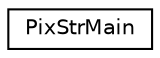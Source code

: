 digraph G
{
  edge [fontname="Helvetica",fontsize="10",labelfontname="Helvetica",labelfontsize="10"];
  node [fontname="Helvetica",fontsize="10",shape=record];
  rankdir=LR;
  Node1 [label="PixStrMain",height=0.2,width=0.4,color="black", fillcolor="white", style="filled",URL="$d2/d56/structPixStrMain.html"];
}
